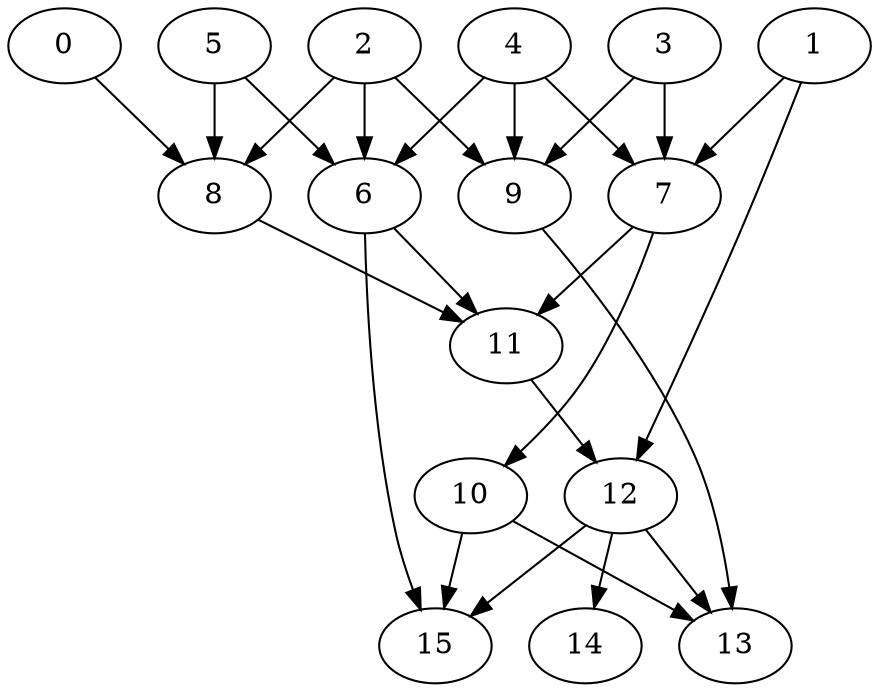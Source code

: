 digraph {
    6 -> 15;
    4 -> 9;
    3 -> 7;
    4 -> 6;
    12 -> 13;
    0 -> 8;
    2 -> 8;
    10 -> 15;
    1 -> 12;
    6 -> 11;
    7 -> 10;
    3 -> 9;
    5 -> 6;
    12 -> 15;
    8 -> 11;
    9 -> 13;
    4 -> 7;
    12 -> 14;
    5 -> 8;
    10 -> 13;
    11 -> 12;
    2 -> 9;
    1 -> 7;
    2 -> 6;
    7 -> 11;
}
